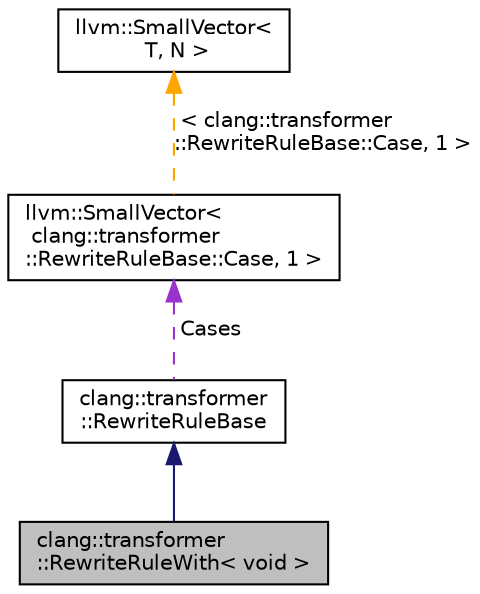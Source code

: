 digraph "clang::transformer::RewriteRuleWith&lt; void &gt;"
{
 // LATEX_PDF_SIZE
  bgcolor="transparent";
  edge [fontname="Helvetica",fontsize="10",labelfontname="Helvetica",labelfontsize="10"];
  node [fontname="Helvetica",fontsize="10",shape=record];
  Node1 [label="clang::transformer\l::RewriteRuleWith\< void \>",height=0.2,width=0.4,color="black", fillcolor="grey75", style="filled", fontcolor="black",tooltip=" "];
  Node2 -> Node1 [dir="back",color="midnightblue",fontsize="10",style="solid",fontname="Helvetica"];
  Node2 [label="clang::transformer\l::RewriteRuleBase",height=0.2,width=0.4,color="black",URL="$structclang_1_1transformer_1_1RewriteRuleBase.html",tooltip="Description of a source-code transformation."];
  Node3 -> Node2 [dir="back",color="darkorchid3",fontsize="10",style="dashed",label=" Cases" ,fontname="Helvetica"];
  Node3 [label="llvm::SmallVector\<\l clang::transformer\l::RewriteRuleBase::Case, 1 \>",height=0.2,width=0.4,color="black",URL="$classllvm_1_1SmallVector.html",tooltip=" "];
  Node4 -> Node3 [dir="back",color="orange",fontsize="10",style="dashed",label=" \< clang::transformer\l::RewriteRuleBase::Case, 1 \>" ,fontname="Helvetica"];
  Node4 [label="llvm::SmallVector\<\l T, N \>",height=0.2,width=0.4,color="black",URL="$classllvm_1_1SmallVector.html",tooltip=" "];
}

